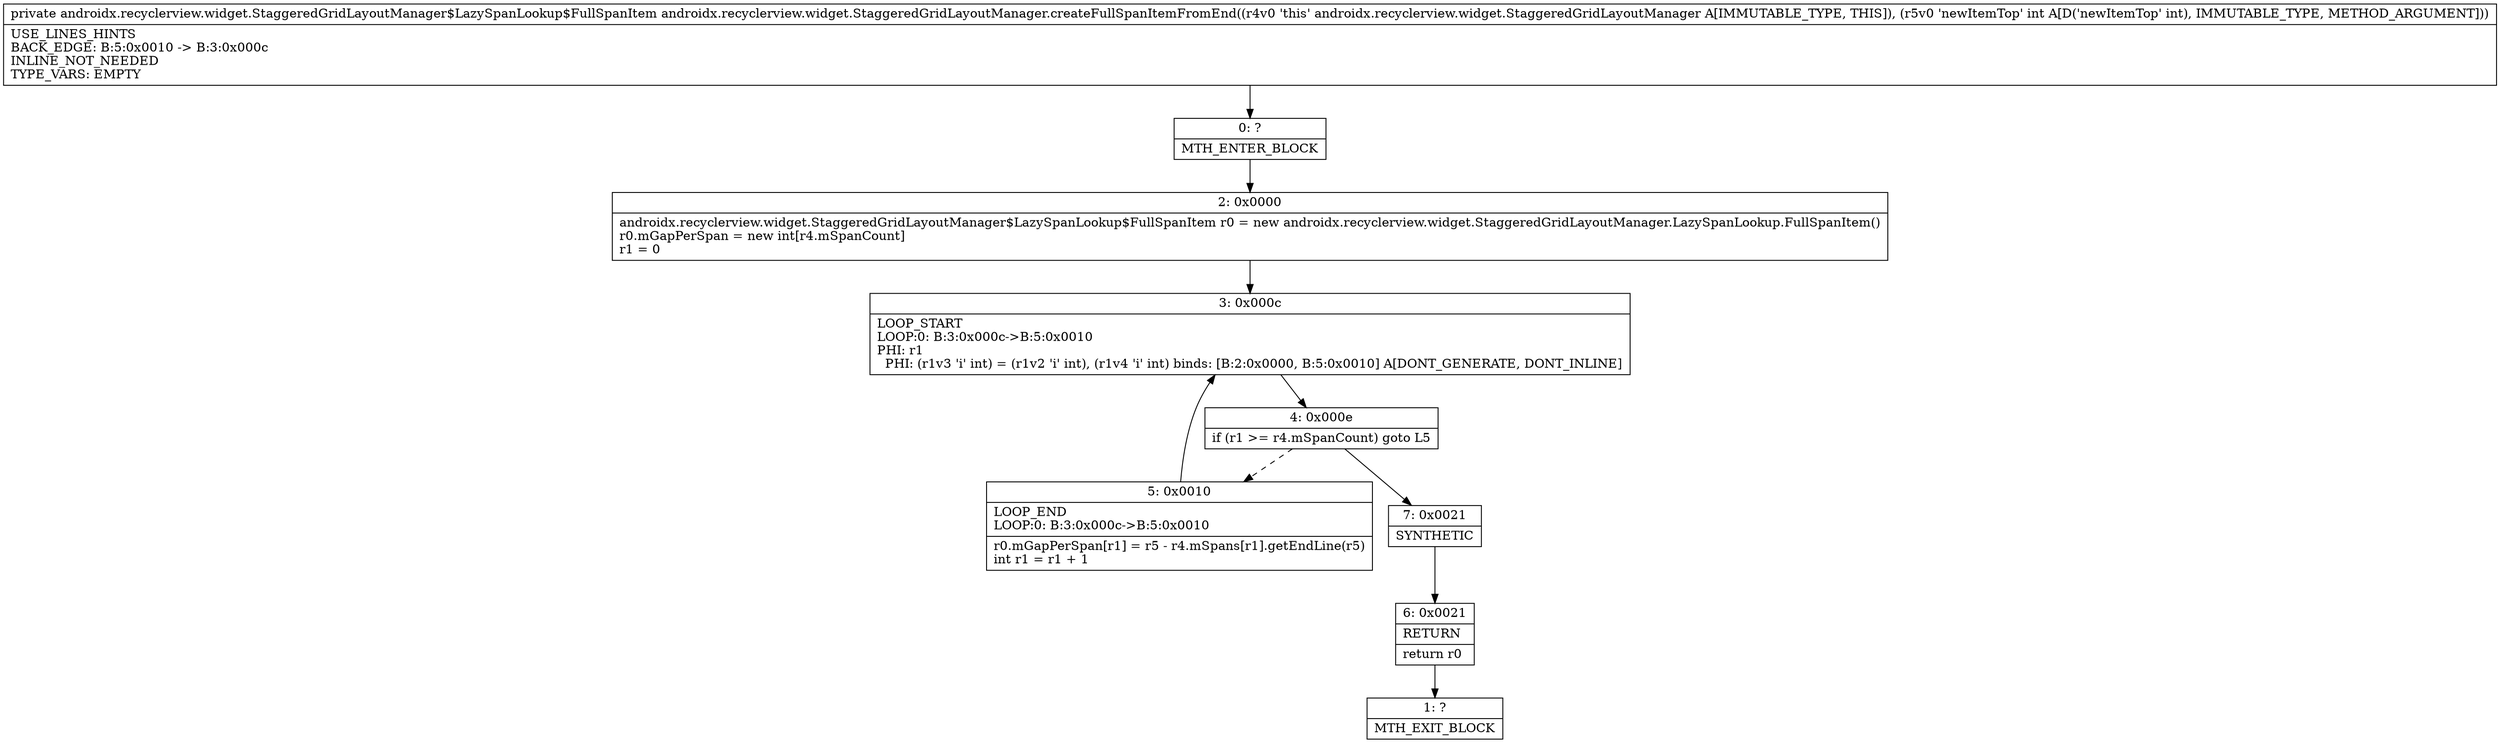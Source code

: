 digraph "CFG forandroidx.recyclerview.widget.StaggeredGridLayoutManager.createFullSpanItemFromEnd(I)Landroidx\/recyclerview\/widget\/StaggeredGridLayoutManager$LazySpanLookup$FullSpanItem;" {
Node_0 [shape=record,label="{0\:\ ?|MTH_ENTER_BLOCK\l}"];
Node_2 [shape=record,label="{2\:\ 0x0000|androidx.recyclerview.widget.StaggeredGridLayoutManager$LazySpanLookup$FullSpanItem r0 = new androidx.recyclerview.widget.StaggeredGridLayoutManager.LazySpanLookup.FullSpanItem()\lr0.mGapPerSpan = new int[r4.mSpanCount]\lr1 = 0\l}"];
Node_3 [shape=record,label="{3\:\ 0x000c|LOOP_START\lLOOP:0: B:3:0x000c\-\>B:5:0x0010\lPHI: r1 \l  PHI: (r1v3 'i' int) = (r1v2 'i' int), (r1v4 'i' int) binds: [B:2:0x0000, B:5:0x0010] A[DONT_GENERATE, DONT_INLINE]\l}"];
Node_4 [shape=record,label="{4\:\ 0x000e|if (r1 \>= r4.mSpanCount) goto L5\l}"];
Node_5 [shape=record,label="{5\:\ 0x0010|LOOP_END\lLOOP:0: B:3:0x000c\-\>B:5:0x0010\l|r0.mGapPerSpan[r1] = r5 \- r4.mSpans[r1].getEndLine(r5)\lint r1 = r1 + 1\l}"];
Node_7 [shape=record,label="{7\:\ 0x0021|SYNTHETIC\l}"];
Node_6 [shape=record,label="{6\:\ 0x0021|RETURN\l|return r0\l}"];
Node_1 [shape=record,label="{1\:\ ?|MTH_EXIT_BLOCK\l}"];
MethodNode[shape=record,label="{private androidx.recyclerview.widget.StaggeredGridLayoutManager$LazySpanLookup$FullSpanItem androidx.recyclerview.widget.StaggeredGridLayoutManager.createFullSpanItemFromEnd((r4v0 'this' androidx.recyclerview.widget.StaggeredGridLayoutManager A[IMMUTABLE_TYPE, THIS]), (r5v0 'newItemTop' int A[D('newItemTop' int), IMMUTABLE_TYPE, METHOD_ARGUMENT]))  | USE_LINES_HINTS\lBACK_EDGE: B:5:0x0010 \-\> B:3:0x000c\lINLINE_NOT_NEEDED\lTYPE_VARS: EMPTY\l}"];
MethodNode -> Node_0;Node_0 -> Node_2;
Node_2 -> Node_3;
Node_3 -> Node_4;
Node_4 -> Node_5[style=dashed];
Node_4 -> Node_7;
Node_5 -> Node_3;
Node_7 -> Node_6;
Node_6 -> Node_1;
}

